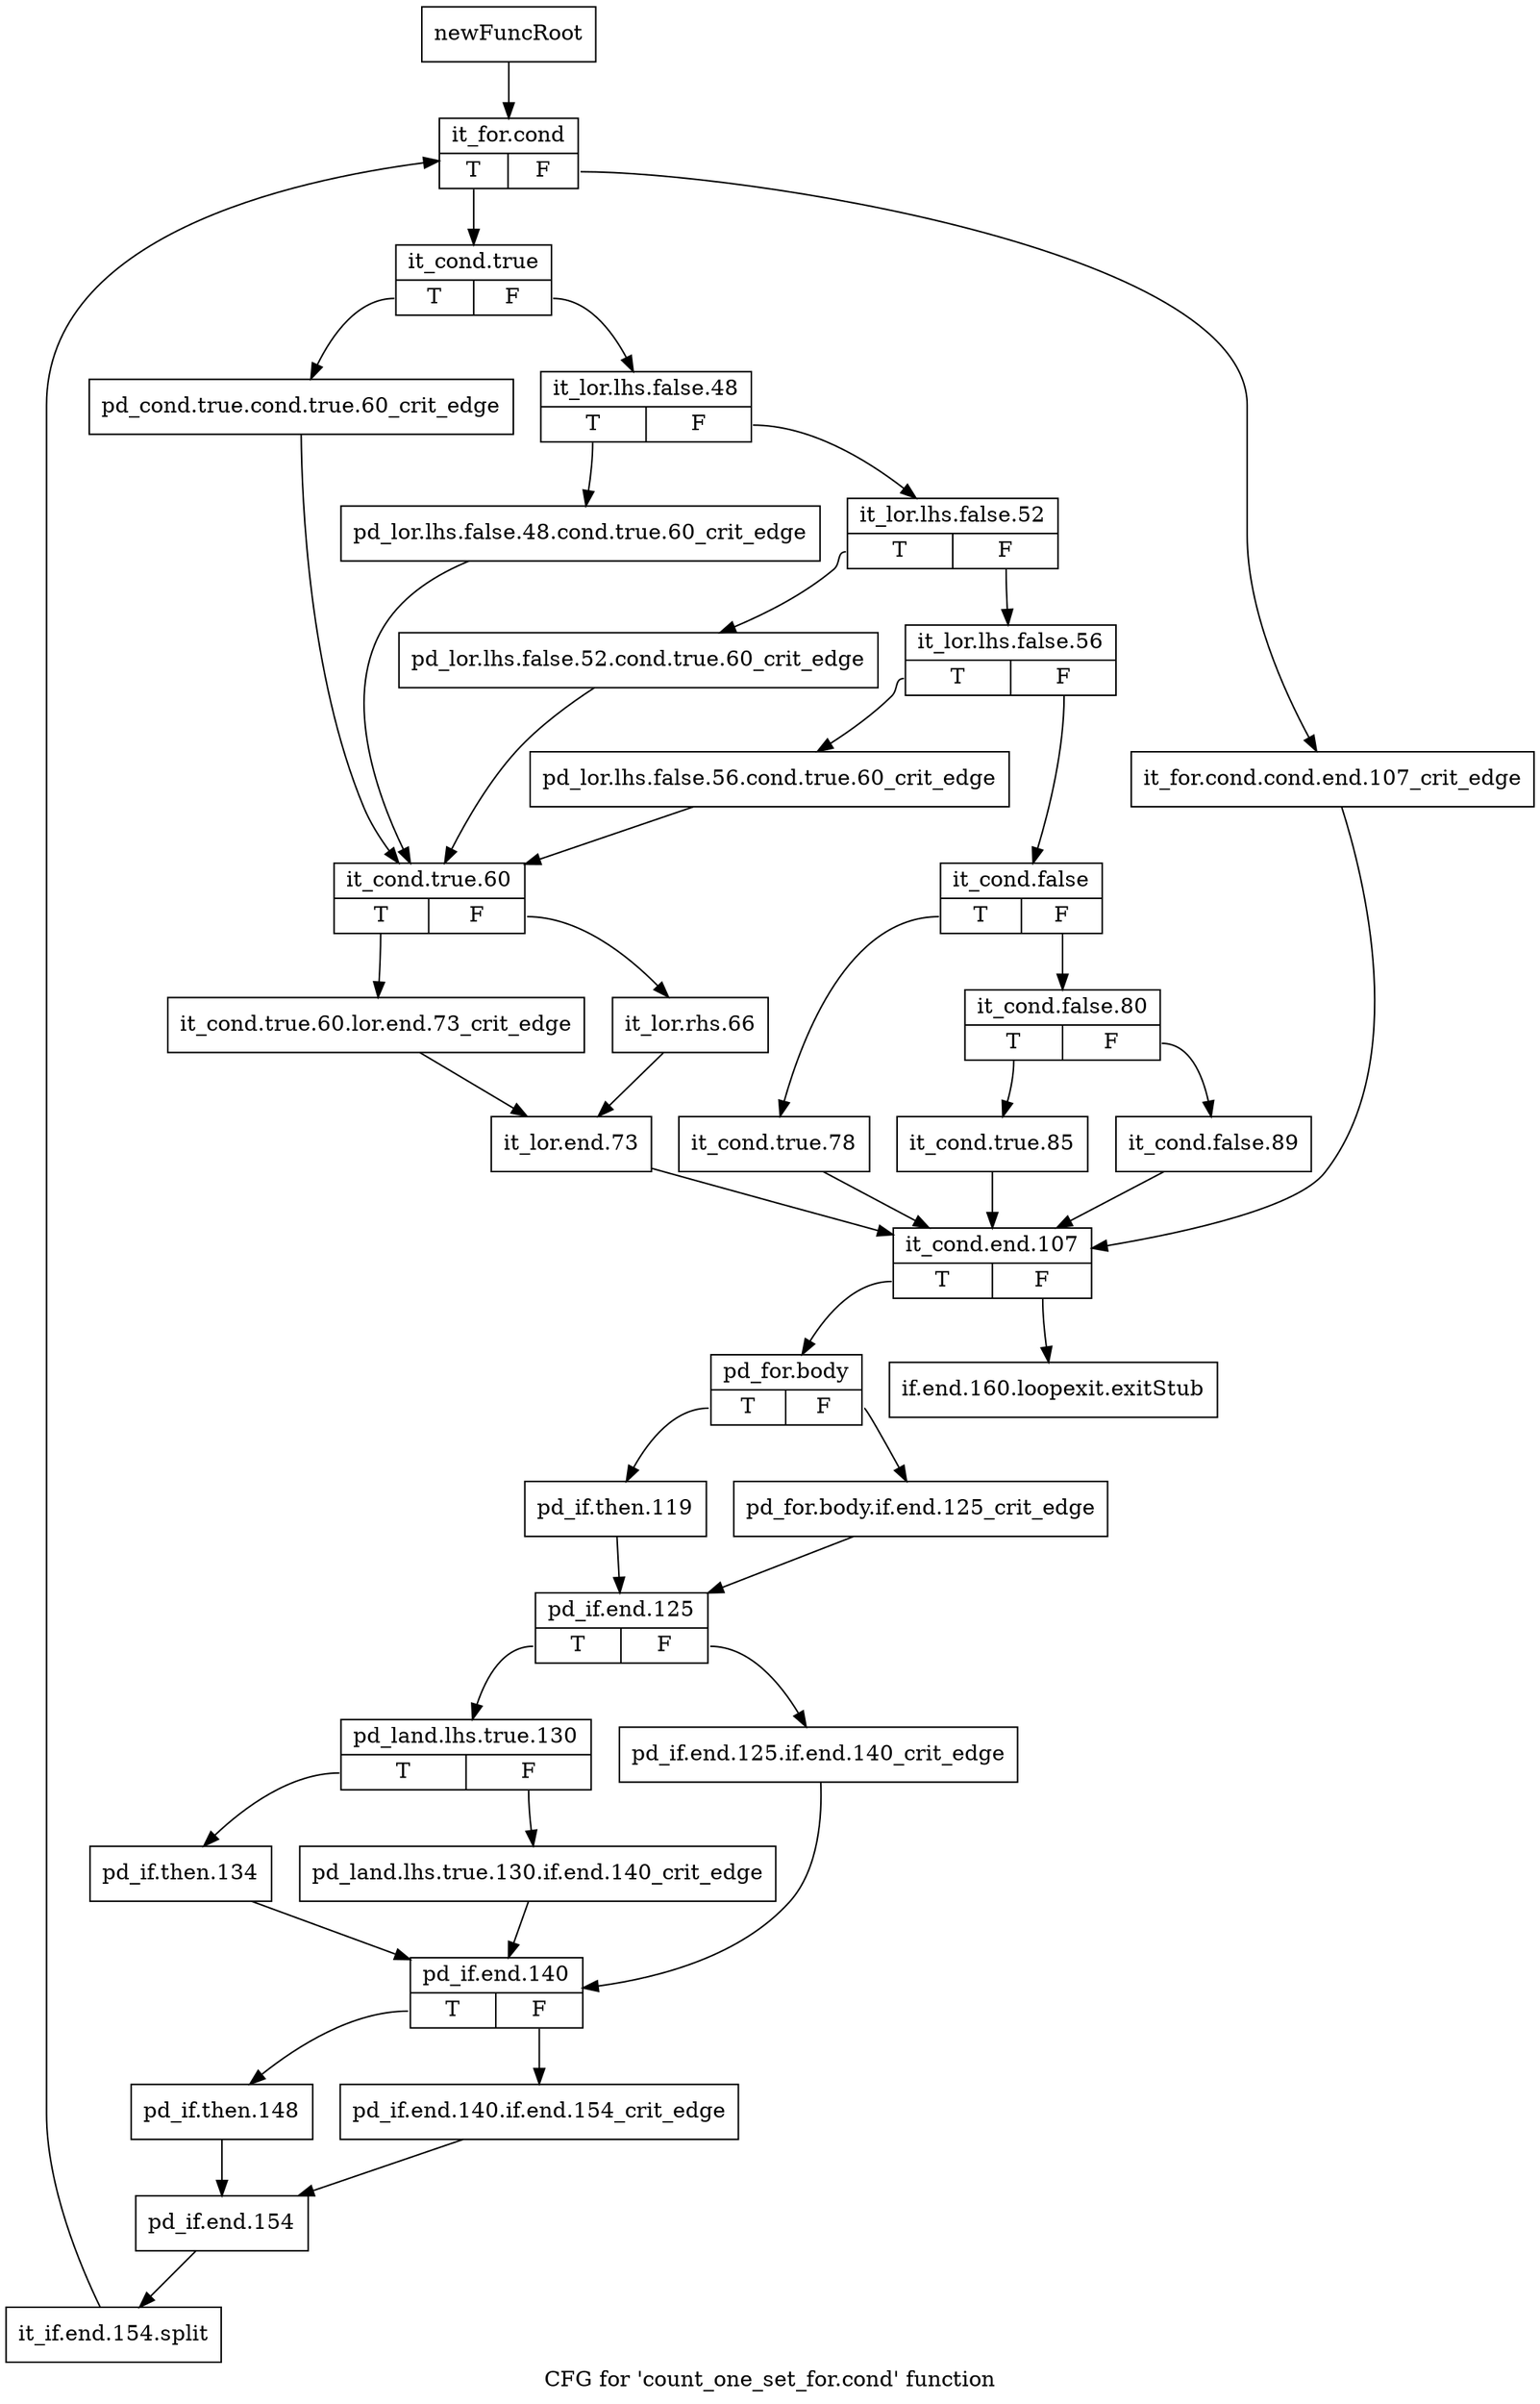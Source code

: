 digraph "CFG for 'count_one_set_for.cond' function" {
	label="CFG for 'count_one_set_for.cond' function";

	Node0xb6cf920 [shape=record,label="{newFuncRoot}"];
	Node0xb6cf920 -> Node0xb6cf9c0;
	Node0xb6cf970 [shape=record,label="{if.end.160.loopexit.exitStub}"];
	Node0xb6cf9c0 [shape=record,label="{it_for.cond|{<s0>T|<s1>F}}"];
	Node0xb6cf9c0:s0 -> Node0xb6cfa60;
	Node0xb6cf9c0:s1 -> Node0xb6cfa10;
	Node0xb6cfa10 [shape=record,label="{it_for.cond.cond.end.107_crit_edge}"];
	Node0xb6cfa10 -> Node0xb6cffb0;
	Node0xb6cfa60 [shape=record,label="{it_cond.true|{<s0>T|<s1>F}}"];
	Node0xb6cfa60:s0 -> Node0xb6cfe20;
	Node0xb6cfa60:s1 -> Node0xb6cfab0;
	Node0xb6cfab0 [shape=record,label="{it_lor.lhs.false.48|{<s0>T|<s1>F}}"];
	Node0xb6cfab0:s0 -> Node0xb6cfdd0;
	Node0xb6cfab0:s1 -> Node0xb6cfb00;
	Node0xb6cfb00 [shape=record,label="{it_lor.lhs.false.52|{<s0>T|<s1>F}}"];
	Node0xb6cfb00:s0 -> Node0xb6cfd80;
	Node0xb6cfb00:s1 -> Node0xb6cfb50;
	Node0xb6cfb50 [shape=record,label="{it_lor.lhs.false.56|{<s0>T|<s1>F}}"];
	Node0xb6cfb50:s0 -> Node0xb6cfd30;
	Node0xb6cfb50:s1 -> Node0xb6cfba0;
	Node0xb6cfba0 [shape=record,label="{it_cond.false|{<s0>T|<s1>F}}"];
	Node0xb6cfba0:s0 -> Node0xb6cfce0;
	Node0xb6cfba0:s1 -> Node0xb6cfbf0;
	Node0xb6cfbf0 [shape=record,label="{it_cond.false.80|{<s0>T|<s1>F}}"];
	Node0xb6cfbf0:s0 -> Node0xb6cfc90;
	Node0xb6cfbf0:s1 -> Node0xb6cfc40;
	Node0xb6cfc40 [shape=record,label="{it_cond.false.89}"];
	Node0xb6cfc40 -> Node0xb6cffb0;
	Node0xb6cfc90 [shape=record,label="{it_cond.true.85}"];
	Node0xb6cfc90 -> Node0xb6cffb0;
	Node0xb6cfce0 [shape=record,label="{it_cond.true.78}"];
	Node0xb6cfce0 -> Node0xb6cffb0;
	Node0xb6cfd30 [shape=record,label="{pd_lor.lhs.false.56.cond.true.60_crit_edge}"];
	Node0xb6cfd30 -> Node0xb6cfe70;
	Node0xb6cfd80 [shape=record,label="{pd_lor.lhs.false.52.cond.true.60_crit_edge}"];
	Node0xb6cfd80 -> Node0xb6cfe70;
	Node0xb6cfdd0 [shape=record,label="{pd_lor.lhs.false.48.cond.true.60_crit_edge}"];
	Node0xb6cfdd0 -> Node0xb6cfe70;
	Node0xb6cfe20 [shape=record,label="{pd_cond.true.cond.true.60_crit_edge}"];
	Node0xb6cfe20 -> Node0xb6cfe70;
	Node0xb6cfe70 [shape=record,label="{it_cond.true.60|{<s0>T|<s1>F}}"];
	Node0xb6cfe70:s0 -> Node0xb6cff10;
	Node0xb6cfe70:s1 -> Node0xb6cfec0;
	Node0xb6cfec0 [shape=record,label="{it_lor.rhs.66}"];
	Node0xb6cfec0 -> Node0xb6cff60;
	Node0xb6cff10 [shape=record,label="{it_cond.true.60.lor.end.73_crit_edge}"];
	Node0xb6cff10 -> Node0xb6cff60;
	Node0xb6cff60 [shape=record,label="{it_lor.end.73}"];
	Node0xb6cff60 -> Node0xb6cffb0;
	Node0xb6cffb0 [shape=record,label="{it_cond.end.107|{<s0>T|<s1>F}}"];
	Node0xb6cffb0:s0 -> Node0xb6d0000;
	Node0xb6cffb0:s1 -> Node0xb6cf970;
	Node0xb6d0000 [shape=record,label="{pd_for.body|{<s0>T|<s1>F}}"];
	Node0xb6d0000:s0 -> Node0xb6d00a0;
	Node0xb6d0000:s1 -> Node0xb6d0050;
	Node0xb6d0050 [shape=record,label="{pd_for.body.if.end.125_crit_edge}"];
	Node0xb6d0050 -> Node0xb6d00f0;
	Node0xb6d00a0 [shape=record,label="{pd_if.then.119}"];
	Node0xb6d00a0 -> Node0xb6d00f0;
	Node0xb6d00f0 [shape=record,label="{pd_if.end.125|{<s0>T|<s1>F}}"];
	Node0xb6d00f0:s0 -> Node0xb6d0190;
	Node0xb6d00f0:s1 -> Node0xb6d0140;
	Node0xb6d0140 [shape=record,label="{pd_if.end.125.if.end.140_crit_edge}"];
	Node0xb6d0140 -> Node0xb6d0280;
	Node0xb6d0190 [shape=record,label="{pd_land.lhs.true.130|{<s0>T|<s1>F}}"];
	Node0xb6d0190:s0 -> Node0xb6d0230;
	Node0xb6d0190:s1 -> Node0xb6d01e0;
	Node0xb6d01e0 [shape=record,label="{pd_land.lhs.true.130.if.end.140_crit_edge}"];
	Node0xb6d01e0 -> Node0xb6d0280;
	Node0xb6d0230 [shape=record,label="{pd_if.then.134}"];
	Node0xb6d0230 -> Node0xb6d0280;
	Node0xb6d0280 [shape=record,label="{pd_if.end.140|{<s0>T|<s1>F}}"];
	Node0xb6d0280:s0 -> Node0xb6d0320;
	Node0xb6d0280:s1 -> Node0xb6d02d0;
	Node0xb6d02d0 [shape=record,label="{pd_if.end.140.if.end.154_crit_edge}"];
	Node0xb6d02d0 -> Node0xb6d0370;
	Node0xb6d0320 [shape=record,label="{pd_if.then.148}"];
	Node0xb6d0320 -> Node0xb6d0370;
	Node0xb6d0370 [shape=record,label="{pd_if.end.154}"];
	Node0xb6d0370 -> Node0xf911700;
	Node0xf911700 [shape=record,label="{it_if.end.154.split}"];
	Node0xf911700 -> Node0xb6cf9c0;
}
